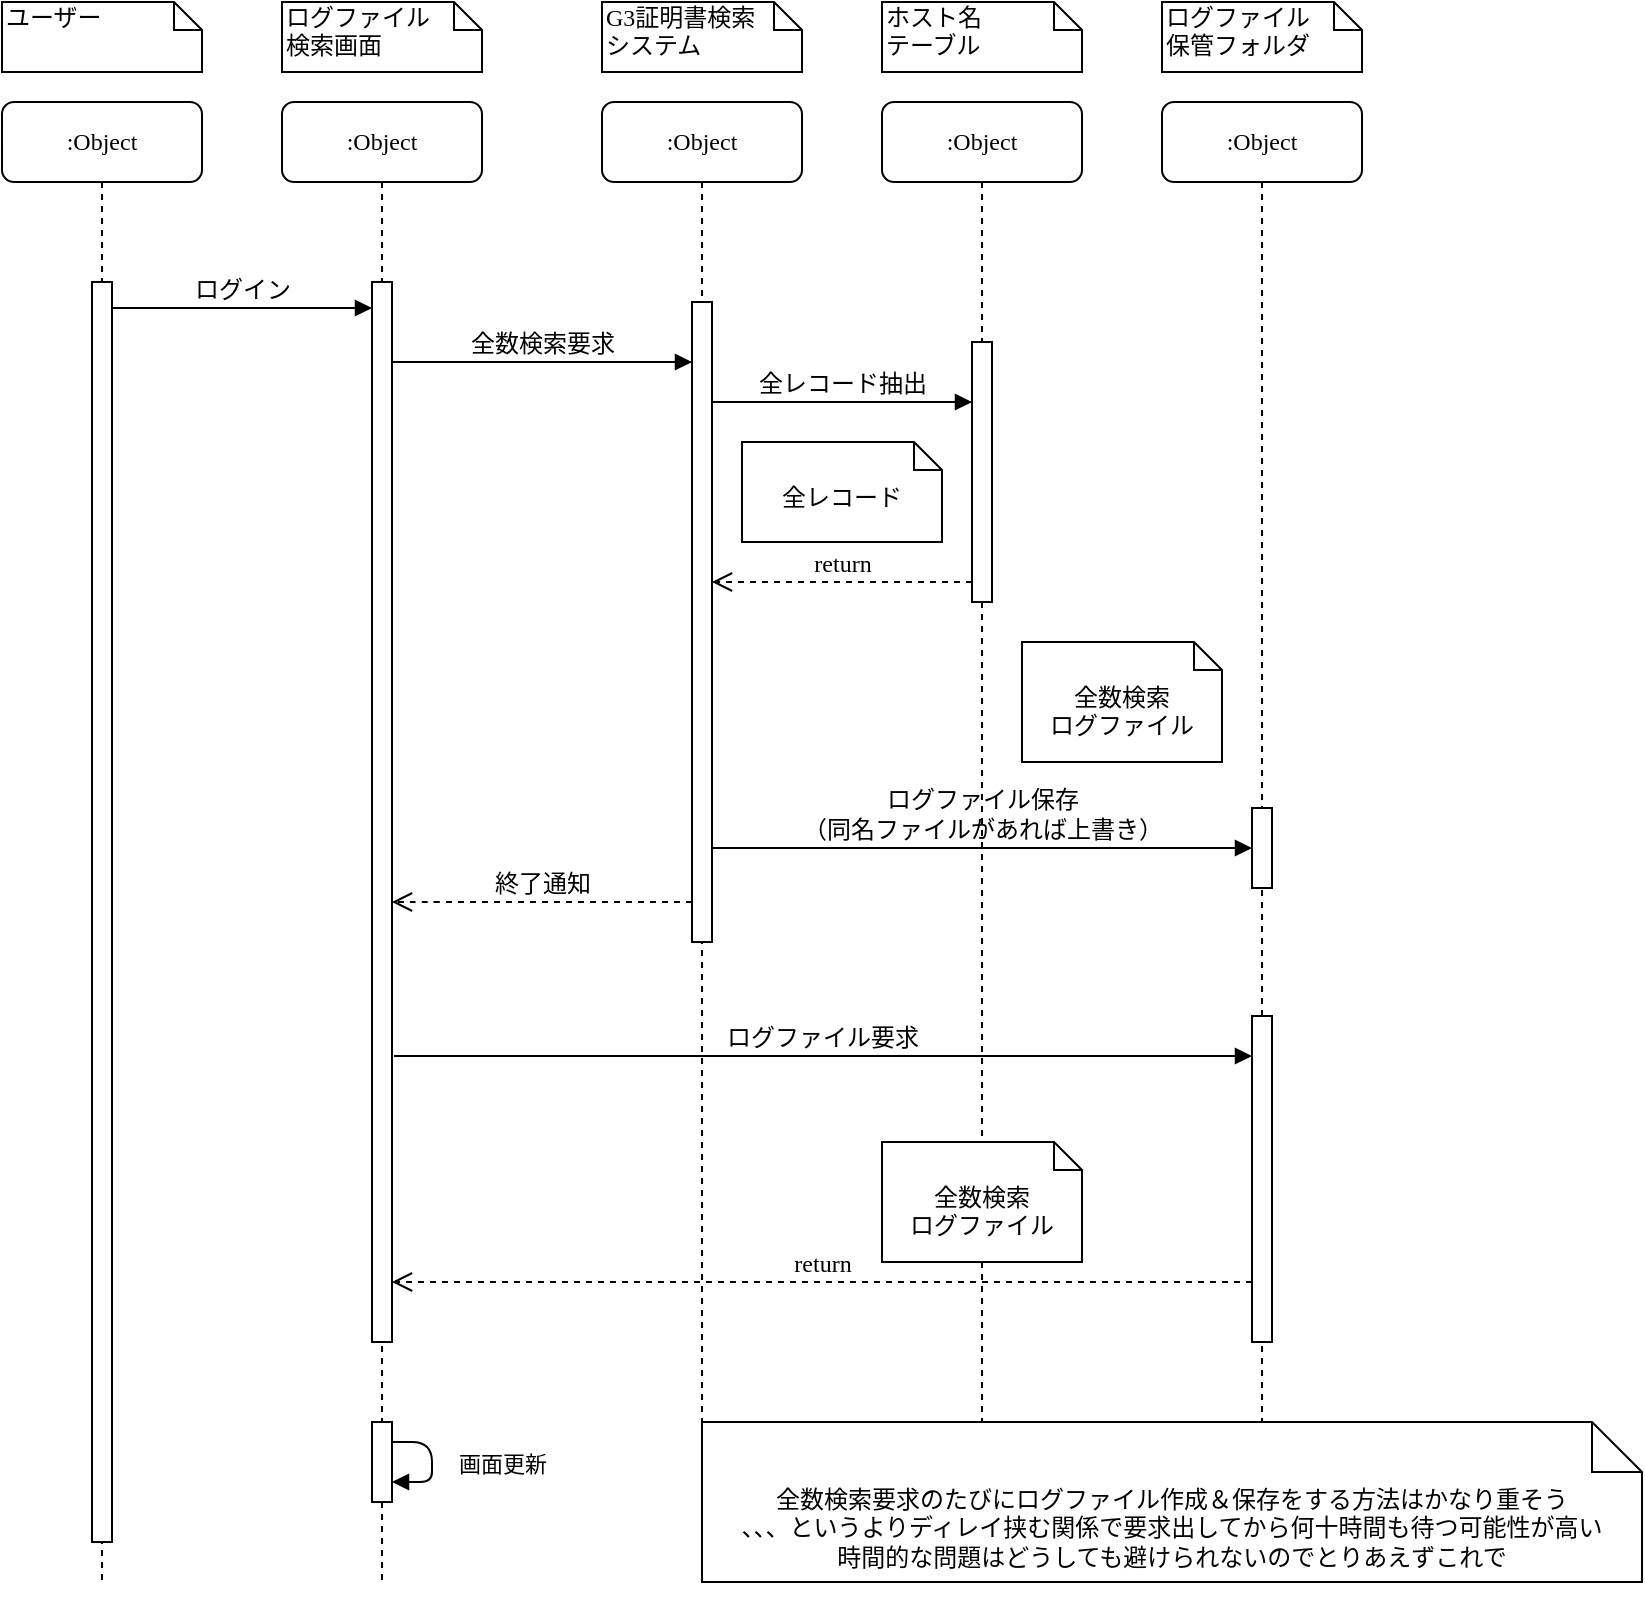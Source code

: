 <mxfile version="13.10.6" type="github">
  <diagram name="Page-1" id="13e1069c-82ec-6db2-03f1-153e76fe0fe0">
    <mxGraphModel dx="975" dy="587" grid="1" gridSize="10" guides="1" tooltips="1" connect="1" arrows="1" fold="1" page="1" pageScale="1" pageWidth="1100" pageHeight="850" background="#ffffff" math="0" shadow="0">
      <root>
        <mxCell id="0" />
        <mxCell id="1" parent="0" />
        <mxCell id="7baba1c4bc27f4b0-2" value=":Object" style="shape=umlLifeline;perimeter=lifelinePerimeter;whiteSpace=wrap;html=1;container=1;collapsible=0;recursiveResize=0;outlineConnect=0;rounded=1;shadow=0;comic=0;labelBackgroundColor=none;strokeWidth=1;fontFamily=Verdana;fontSize=12;align=center;" parent="1" vertex="1">
          <mxGeometry x="240" y="80" width="100" height="740" as="geometry" />
        </mxCell>
        <mxCell id="xxuIDIg4jo0FS7Cl-DyI-2" value="" style="html=1;points=[];perimeter=orthogonalPerimeter;rounded=0;shadow=0;comic=0;labelBackgroundColor=none;strokeWidth=1;fontFamily=Verdana;fontSize=12;align=center;" vertex="1" parent="7baba1c4bc27f4b0-2">
          <mxGeometry x="45" y="90" width="10" height="530" as="geometry" />
        </mxCell>
        <mxCell id="7baba1c4bc27f4b0-9" value="" style="html=1;points=[];perimeter=orthogonalPerimeter;rounded=0;shadow=0;comic=0;labelBackgroundColor=none;strokeWidth=1;fontFamily=Verdana;fontSize=12;align=center;" parent="7baba1c4bc27f4b0-2" vertex="1">
          <mxGeometry x="45" y="660" width="10" height="40" as="geometry" />
        </mxCell>
        <mxCell id="xxuIDIg4jo0FS7Cl-DyI-11" value="画面更新" style="html=1;verticalAlign=bottom;endArrow=block;" edge="1" parent="7baba1c4bc27f4b0-2" source="7baba1c4bc27f4b0-9" target="7baba1c4bc27f4b0-9">
          <mxGeometry x="0.333" y="-35" width="80" relative="1" as="geometry">
            <mxPoint x="60" y="670" as="sourcePoint" />
            <mxPoint x="140" y="670" as="targetPoint" />
            <mxPoint x="35" y="35" as="offset" />
          </mxGeometry>
        </mxCell>
        <mxCell id="7baba1c4bc27f4b0-3" value=":Object" style="shape=umlLifeline;perimeter=lifelinePerimeter;whiteSpace=wrap;html=1;container=1;collapsible=0;recursiveResize=0;outlineConnect=0;rounded=1;shadow=0;comic=0;labelBackgroundColor=none;strokeWidth=1;fontFamily=Verdana;fontSize=12;align=center;" parent="1" vertex="1">
          <mxGeometry x="400" y="80" width="100" height="740" as="geometry" />
        </mxCell>
        <mxCell id="7baba1c4bc27f4b0-13" value="" style="html=1;points=[];perimeter=orthogonalPerimeter;rounded=0;shadow=0;comic=0;labelBackgroundColor=none;strokeWidth=1;fontFamily=Verdana;fontSize=12;align=center;" parent="7baba1c4bc27f4b0-3" vertex="1">
          <mxGeometry x="45" y="100" width="10" height="320" as="geometry" />
        </mxCell>
        <mxCell id="7baba1c4bc27f4b0-4" value=":Object" style="shape=umlLifeline;perimeter=lifelinePerimeter;whiteSpace=wrap;html=1;container=1;collapsible=0;recursiveResize=0;outlineConnect=0;rounded=1;shadow=0;comic=0;labelBackgroundColor=none;strokeWidth=1;fontFamily=Verdana;fontSize=12;align=center;" parent="1" vertex="1">
          <mxGeometry x="540" y="80" width="100" height="740" as="geometry" />
        </mxCell>
        <mxCell id="7baba1c4bc27f4b0-5" value=":Object" style="shape=umlLifeline;perimeter=lifelinePerimeter;whiteSpace=wrap;html=1;container=1;collapsible=0;recursiveResize=0;outlineConnect=0;rounded=1;shadow=0;comic=0;labelBackgroundColor=none;strokeWidth=1;fontFamily=Verdana;fontSize=12;align=center;" parent="1" vertex="1">
          <mxGeometry x="680" y="80" width="100" height="740" as="geometry" />
        </mxCell>
        <mxCell id="xxuIDIg4jo0FS7Cl-DyI-5" value="" style="html=1;points=[];perimeter=orthogonalPerimeter;rounded=0;shadow=0;comic=0;labelBackgroundColor=none;strokeWidth=1;fontFamily=Verdana;fontSize=12;align=center;" vertex="1" parent="7baba1c4bc27f4b0-5">
          <mxGeometry x="45" y="457" width="10" height="163" as="geometry" />
        </mxCell>
        <mxCell id="7baba1c4bc27f4b0-8" value=":Object" style="shape=umlLifeline;perimeter=lifelinePerimeter;whiteSpace=wrap;html=1;container=1;collapsible=0;recursiveResize=0;outlineConnect=0;rounded=1;shadow=0;comic=0;labelBackgroundColor=none;strokeWidth=1;fontFamily=Verdana;fontSize=12;align=center;" parent="1" vertex="1">
          <mxGeometry x="100" y="80" width="100" height="740" as="geometry" />
        </mxCell>
        <mxCell id="7baba1c4bc27f4b0-10" value="" style="html=1;points=[];perimeter=orthogonalPerimeter;rounded=0;shadow=0;comic=0;labelBackgroundColor=none;strokeWidth=1;fontFamily=Verdana;fontSize=12;align=center;" parent="7baba1c4bc27f4b0-8" vertex="1">
          <mxGeometry x="45" y="90" width="10" height="630" as="geometry" />
        </mxCell>
        <mxCell id="7baba1c4bc27f4b0-16" value="" style="html=1;points=[];perimeter=orthogonalPerimeter;rounded=0;shadow=0;comic=0;labelBackgroundColor=none;strokeWidth=1;fontFamily=Verdana;fontSize=12;align=center;" parent="1" vertex="1">
          <mxGeometry x="585" y="200" width="10" height="130" as="geometry" />
        </mxCell>
        <mxCell id="7baba1c4bc27f4b0-17" value="全レコード抽出" style="html=1;verticalAlign=bottom;endArrow=block;labelBackgroundColor=none;fontFamily=Verdana;fontSize=12;edgeStyle=elbowEdgeStyle;elbow=vertical;" parent="1" edge="1">
          <mxGeometry relative="1" as="geometry">
            <mxPoint x="455" y="230" as="sourcePoint" />
            <Array as="points">
              <mxPoint x="460" y="230" />
            </Array>
            <mxPoint x="585" y="230" as="targetPoint" />
          </mxGeometry>
        </mxCell>
        <mxCell id="7baba1c4bc27f4b0-19" value="" style="html=1;points=[];perimeter=orthogonalPerimeter;rounded=0;shadow=0;comic=0;labelBackgroundColor=none;strokeWidth=1;fontFamily=Verdana;fontSize=12;align=center;" parent="1" vertex="1">
          <mxGeometry x="725" y="433" width="10" height="40" as="geometry" />
        </mxCell>
        <mxCell id="7baba1c4bc27f4b0-21" value="return" style="html=1;verticalAlign=bottom;endArrow=open;dashed=1;endSize=8;labelBackgroundColor=none;fontFamily=Verdana;fontSize=12;edgeStyle=elbowEdgeStyle;elbow=vertical;" parent="1" edge="1" target="7baba1c4bc27f4b0-13" source="7baba1c4bc27f4b0-16">
          <mxGeometry relative="1" as="geometry">
            <mxPoint x="455" y="320" as="targetPoint" />
            <Array as="points">
              <mxPoint x="530" y="320" />
              <mxPoint x="530" y="310" />
              <mxPoint x="560" y="310" />
            </Array>
            <mxPoint x="585" y="320" as="sourcePoint" />
          </mxGeometry>
        </mxCell>
        <mxCell id="7baba1c4bc27f4b0-40" value="ユーザー" style="shape=note;whiteSpace=wrap;html=1;size=14;verticalAlign=top;align=left;spacingTop=-6;rounded=0;shadow=0;comic=0;labelBackgroundColor=none;strokeWidth=1;fontFamily=Verdana;fontSize=12" parent="1" vertex="1">
          <mxGeometry x="100" y="30" width="100" height="35" as="geometry" />
        </mxCell>
        <mxCell id="7baba1c4bc27f4b0-41" value="&lt;div&gt;ホスト名&lt;/div&gt;&lt;div&gt;テーブル&lt;/div&gt;" style="shape=note;whiteSpace=wrap;html=1;size=14;verticalAlign=top;align=left;spacingTop=-6;rounded=0;shadow=0;comic=0;labelBackgroundColor=none;strokeWidth=1;fontFamily=Verdana;fontSize=12" parent="1" vertex="1">
          <mxGeometry x="540" y="30" width="100" height="35" as="geometry" />
        </mxCell>
        <mxCell id="7baba1c4bc27f4b0-42" value="G3証明書検索&lt;br&gt;システム" style="shape=note;whiteSpace=wrap;html=1;size=14;verticalAlign=top;align=left;spacingTop=-6;rounded=0;shadow=0;comic=0;labelBackgroundColor=none;strokeWidth=1;fontFamily=Verdana;fontSize=12" parent="1" vertex="1">
          <mxGeometry x="400" y="30" width="100" height="35" as="geometry" />
        </mxCell>
        <mxCell id="7baba1c4bc27f4b0-43" value="ログファイル&lt;br&gt;保管フォルダ" style="shape=note;whiteSpace=wrap;html=1;size=14;verticalAlign=top;align=left;spacingTop=-6;rounded=0;shadow=0;comic=0;labelBackgroundColor=none;strokeWidth=1;fontFamily=Verdana;fontSize=12" parent="1" vertex="1">
          <mxGeometry x="680" y="30" width="100" height="35" as="geometry" />
        </mxCell>
        <mxCell id="7baba1c4bc27f4b0-44" value="ログファイル&lt;br&gt;検索画面" style="shape=note;whiteSpace=wrap;html=1;size=14;verticalAlign=top;align=left;spacingTop=-6;rounded=0;shadow=0;comic=0;labelBackgroundColor=none;strokeWidth=1;fontFamily=Verdana;fontSize=12" parent="1" vertex="1">
          <mxGeometry x="240" y="30" width="100" height="35" as="geometry" />
        </mxCell>
        <mxCell id="HY1Ta8MhCHpQZ7dJACeX-1" value="全レコード" style="shape=note2;boundedLbl=1;whiteSpace=wrap;html=1;size=14;verticalAlign=top;align=center;" parent="1" vertex="1">
          <mxGeometry x="470" y="250" width="100" height="50" as="geometry" />
        </mxCell>
        <mxCell id="HY1Ta8MhCHpQZ7dJACeX-2" value="ログファイル要求" style="html=1;verticalAlign=bottom;endArrow=block;labelBackgroundColor=none;fontFamily=Verdana;fontSize=12;edgeStyle=elbowEdgeStyle;elbow=vertical;" parent="1" target="xxuIDIg4jo0FS7Cl-DyI-5" edge="1">
          <mxGeometry relative="1" as="geometry">
            <mxPoint x="296" y="557.003" as="sourcePoint" />
            <mxPoint x="725" y="557.333" as="targetPoint" />
          </mxGeometry>
        </mxCell>
        <mxCell id="HY1Ta8MhCHpQZ7dJACeX-7" value="&lt;div&gt;ログファイル保存&lt;/div&gt;&lt;div&gt;（同名ファイルがあれば上書き）&lt;br&gt;&lt;/div&gt;" style="html=1;verticalAlign=bottom;endArrow=block;labelBackgroundColor=none;fontFamily=Verdana;fontSize=12;edgeStyle=elbowEdgeStyle;elbow=vertical;" parent="1" edge="1" target="7baba1c4bc27f4b0-19">
          <mxGeometry relative="1" as="geometry">
            <mxPoint x="455" y="453.003" as="sourcePoint" />
            <mxPoint x="585" y="453.003" as="targetPoint" />
          </mxGeometry>
        </mxCell>
        <mxCell id="xxuIDIg4jo0FS7Cl-DyI-3" value="ログイン" style="html=1;verticalAlign=bottom;endArrow=block;labelBackgroundColor=none;fontFamily=Verdana;fontSize=12;edgeStyle=elbowEdgeStyle;elbow=vertical;" edge="1" parent="1">
          <mxGeometry relative="1" as="geometry">
            <mxPoint x="155" y="183" as="sourcePoint" />
            <mxPoint x="285" y="183" as="targetPoint" />
            <Array as="points" />
          </mxGeometry>
        </mxCell>
        <mxCell id="7baba1c4bc27f4b0-14" value="全数検索要求" style="html=1;verticalAlign=bottom;endArrow=block;entryX=0;entryY=0;labelBackgroundColor=none;fontFamily=Verdana;fontSize=12;edgeStyle=elbowEdgeStyle;elbow=vertical;" parent="1" edge="1">
          <mxGeometry relative="1" as="geometry">
            <mxPoint x="295" y="210.003" as="sourcePoint" />
            <mxPoint x="445" y="210.17" as="targetPoint" />
          </mxGeometry>
        </mxCell>
        <mxCell id="xxuIDIg4jo0FS7Cl-DyI-4" value="終了通知" style="html=1;verticalAlign=bottom;endArrow=open;dashed=1;endSize=8;labelBackgroundColor=none;fontFamily=Verdana;fontSize=12;edgeStyle=elbowEdgeStyle;elbow=vertical;" edge="1" parent="1" source="7baba1c4bc27f4b0-13" target="xxuIDIg4jo0FS7Cl-DyI-2">
          <mxGeometry relative="1" as="geometry">
            <mxPoint x="295" y="463" as="targetPoint" />
            <Array as="points">
              <mxPoint x="310" y="480" />
              <mxPoint x="375" y="453" />
              <mxPoint x="405" y="453" />
            </Array>
            <mxPoint x="449.5" y="463" as="sourcePoint" />
          </mxGeometry>
        </mxCell>
        <mxCell id="xxuIDIg4jo0FS7Cl-DyI-7" value="return" style="html=1;verticalAlign=bottom;endArrow=open;dashed=1;endSize=8;labelBackgroundColor=none;fontFamily=Verdana;fontSize=12;edgeStyle=elbowEdgeStyle;elbow=vertical;" edge="1" parent="1" source="xxuIDIg4jo0FS7Cl-DyI-5" target="xxuIDIg4jo0FS7Cl-DyI-2">
          <mxGeometry relative="1" as="geometry">
            <mxPoint x="455" y="670" as="targetPoint" />
            <Array as="points">
              <mxPoint x="530" y="670" />
              <mxPoint x="530" y="660" />
              <mxPoint x="560" y="660" />
            </Array>
            <mxPoint x="725" y="670" as="sourcePoint" />
          </mxGeometry>
        </mxCell>
        <mxCell id="xxuIDIg4jo0FS7Cl-DyI-8" value="全数検索&lt;br&gt;ログファイル" style="shape=note2;boundedLbl=1;whiteSpace=wrap;html=1;size=14;verticalAlign=top;align=center;" vertex="1" parent="1">
          <mxGeometry x="540" y="600" width="100" height="60" as="geometry" />
        </mxCell>
        <mxCell id="xxuIDIg4jo0FS7Cl-DyI-9" value="全数検索&lt;br&gt;ログファイル" style="shape=note2;boundedLbl=1;whiteSpace=wrap;html=1;size=14;verticalAlign=top;align=center;" vertex="1" parent="1">
          <mxGeometry x="610" y="350" width="100" height="60" as="geometry" />
        </mxCell>
        <mxCell id="xxuIDIg4jo0FS7Cl-DyI-12" value="&lt;div&gt;全数検索要求のたびにログファイル作成＆保存をする方法はかなり重そう&lt;/div&gt;&lt;div&gt;、、、というよりディレイ挟む関係で要求出してから何十時間も待つ可能性が高い&lt;/div&gt;&lt;div&gt;時間的な問題はどうしても避けられないのでとりあえずこれで&lt;/div&gt;&lt;div&gt;&lt;br&gt;&lt;/div&gt;" style="shape=note2;boundedLbl=1;whiteSpace=wrap;html=1;size=25;verticalAlign=top;align=center;" vertex="1" parent="1">
          <mxGeometry x="450" y="740" width="470" height="80" as="geometry" />
        </mxCell>
      </root>
    </mxGraphModel>
  </diagram>
</mxfile>

